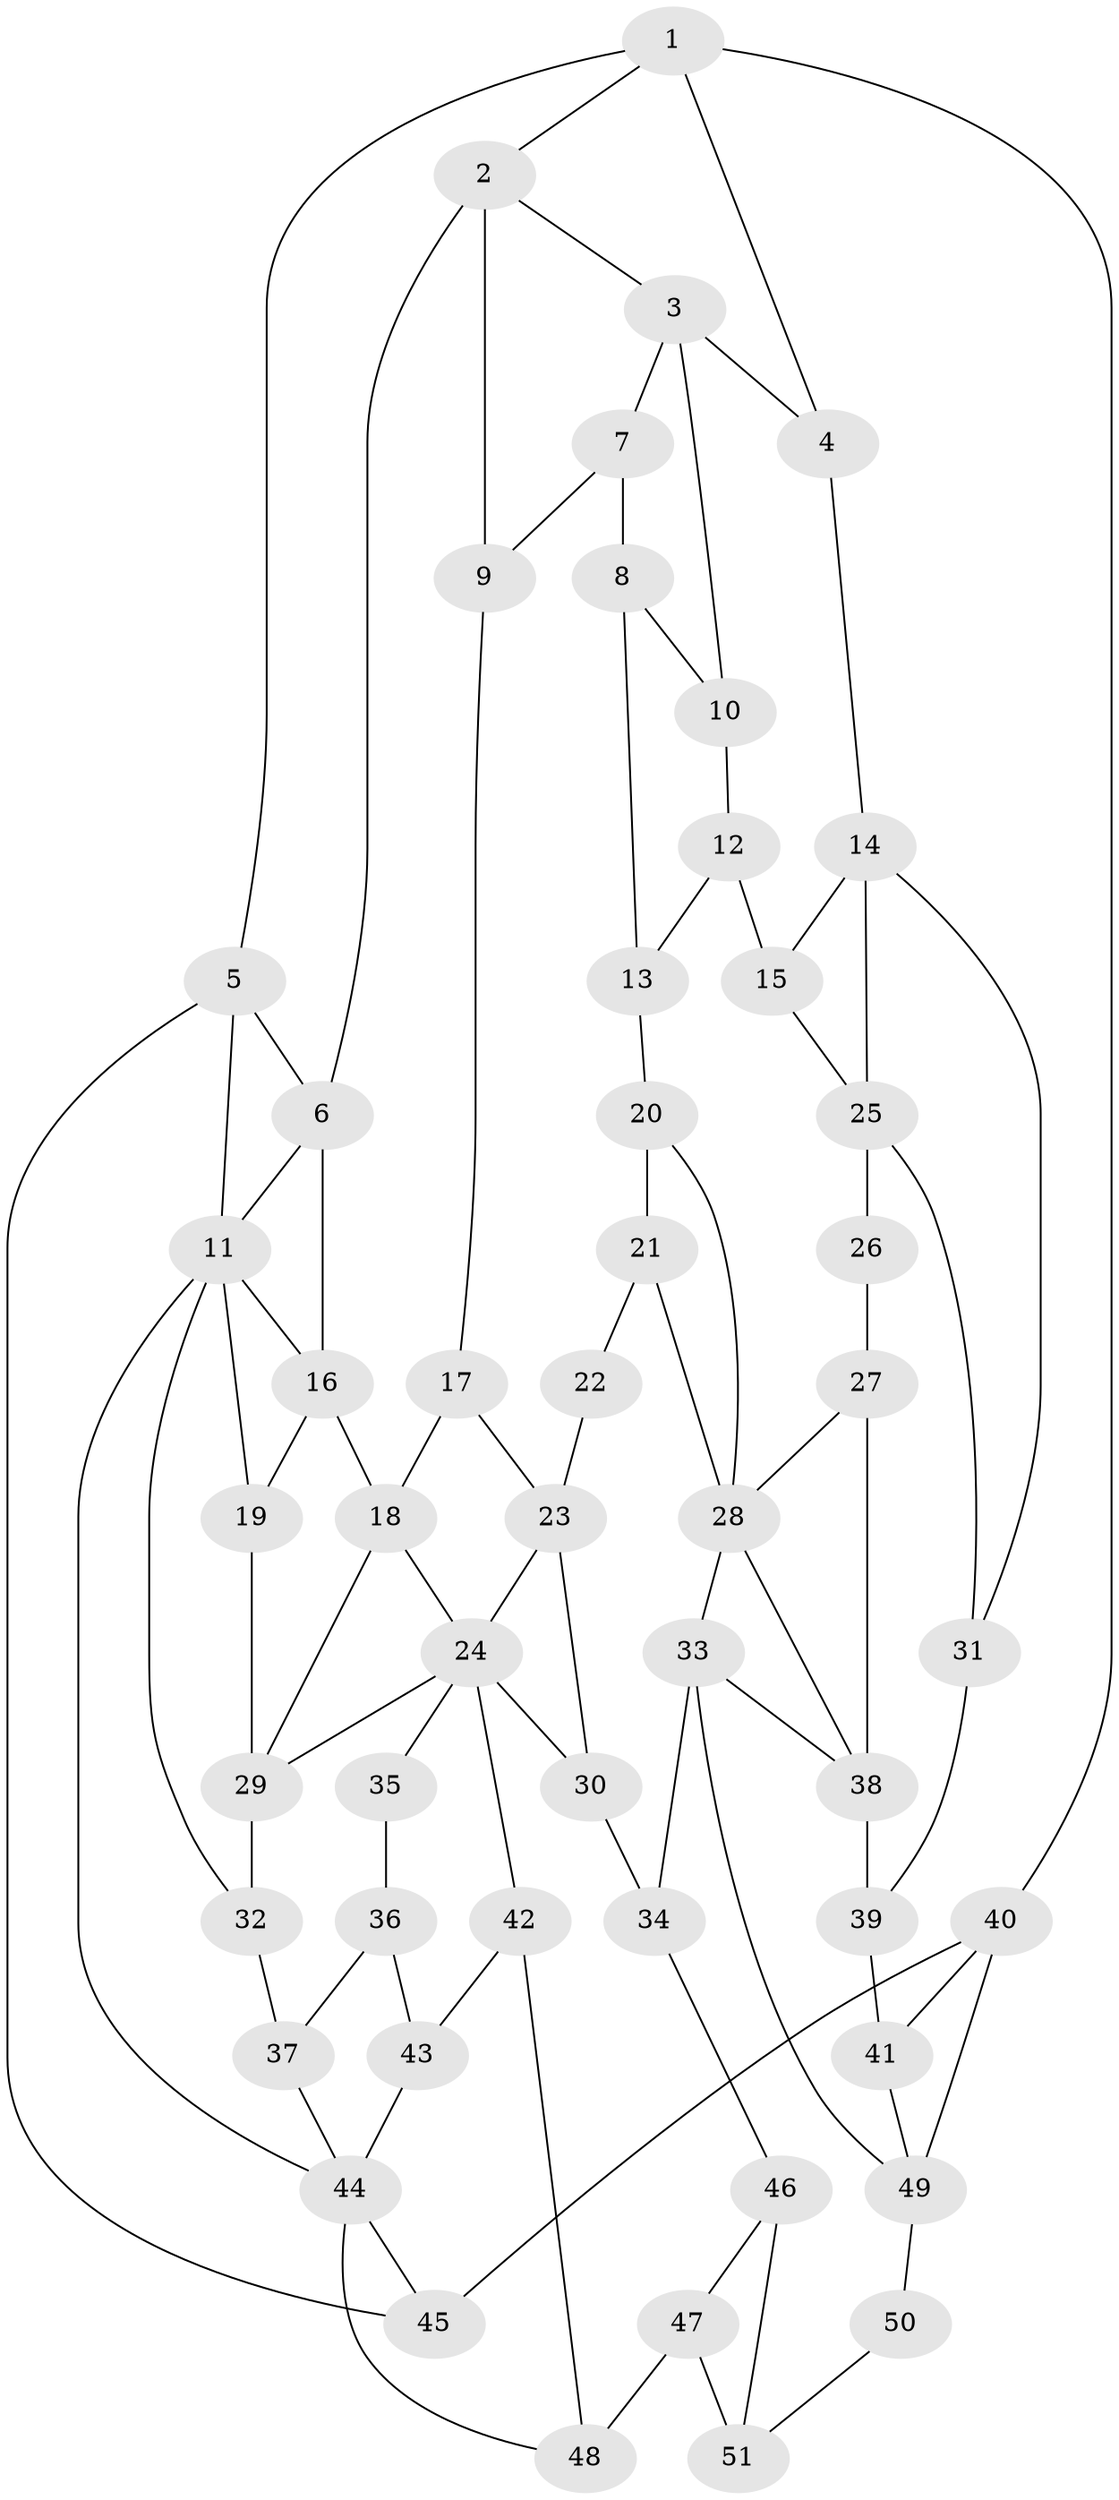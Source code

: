 // original degree distribution, {3: 0.015873015873015872, 4: 0.2222222222222222, 6: 0.20634920634920634, 5: 0.5555555555555556}
// Generated by graph-tools (version 1.1) at 2025/54/03/04/25 22:54:41]
// undirected, 51 vertices, 87 edges
graph export_dot {
  node [color=gray90,style=filled];
  1;
  2;
  3;
  4;
  5;
  6;
  7;
  8;
  9;
  10;
  11;
  12;
  13;
  14;
  15;
  16;
  17;
  18;
  19;
  20;
  21;
  22;
  23;
  24;
  25;
  26;
  27;
  28;
  29;
  30;
  31;
  32;
  33;
  34;
  35;
  36;
  37;
  38;
  39;
  40;
  41;
  42;
  43;
  44;
  45;
  46;
  47;
  48;
  49;
  50;
  51;
  1 -- 2 [weight=1.0];
  1 -- 4 [weight=1.0];
  1 -- 5 [weight=1.0];
  1 -- 40 [weight=1.0];
  2 -- 3 [weight=1.0];
  2 -- 6 [weight=2.0];
  2 -- 9 [weight=1.0];
  3 -- 4 [weight=1.0];
  3 -- 7 [weight=1.0];
  3 -- 10 [weight=1.0];
  4 -- 14 [weight=1.0];
  5 -- 6 [weight=1.0];
  5 -- 11 [weight=1.0];
  5 -- 45 [weight=1.0];
  6 -- 11 [weight=1.0];
  6 -- 16 [weight=2.0];
  7 -- 8 [weight=4.0];
  7 -- 9 [weight=1.0];
  8 -- 10 [weight=1.0];
  8 -- 13 [weight=1.0];
  9 -- 17 [weight=1.0];
  10 -- 12 [weight=1.0];
  11 -- 16 [weight=1.0];
  11 -- 19 [weight=1.0];
  11 -- 32 [weight=1.0];
  11 -- 44 [weight=1.0];
  12 -- 13 [weight=1.0];
  12 -- 15 [weight=2.0];
  13 -- 20 [weight=1.0];
  14 -- 15 [weight=1.0];
  14 -- 25 [weight=1.0];
  14 -- 31 [weight=1.0];
  15 -- 25 [weight=2.0];
  16 -- 18 [weight=2.0];
  16 -- 19 [weight=1.0];
  17 -- 18 [weight=1.0];
  17 -- 23 [weight=2.0];
  18 -- 24 [weight=1.0];
  18 -- 29 [weight=1.0];
  19 -- 29 [weight=1.0];
  20 -- 21 [weight=1.0];
  20 -- 28 [weight=1.0];
  21 -- 22 [weight=1.0];
  21 -- 28 [weight=1.0];
  22 -- 23 [weight=2.0];
  23 -- 24 [weight=1.0];
  23 -- 30 [weight=1.0];
  24 -- 29 [weight=1.0];
  24 -- 30 [weight=1.0];
  24 -- 35 [weight=1.0];
  24 -- 42 [weight=1.0];
  25 -- 26 [weight=2.0];
  25 -- 31 [weight=1.0];
  26 -- 27 [weight=1.0];
  27 -- 28 [weight=1.0];
  27 -- 38 [weight=2.0];
  28 -- 33 [weight=2.0];
  28 -- 38 [weight=1.0];
  29 -- 32 [weight=1.0];
  30 -- 34 [weight=1.0];
  31 -- 39 [weight=2.0];
  32 -- 37 [weight=2.0];
  33 -- 34 [weight=1.0];
  33 -- 38 [weight=1.0];
  33 -- 49 [weight=1.0];
  34 -- 46 [weight=1.0];
  35 -- 36 [weight=2.0];
  36 -- 37 [weight=2.0];
  36 -- 43 [weight=2.0];
  37 -- 44 [weight=1.0];
  38 -- 39 [weight=2.0];
  39 -- 41 [weight=2.0];
  40 -- 41 [weight=1.0];
  40 -- 45 [weight=2.0];
  40 -- 49 [weight=2.0];
  41 -- 49 [weight=1.0];
  42 -- 43 [weight=2.0];
  42 -- 48 [weight=1.0];
  43 -- 44 [weight=1.0];
  44 -- 45 [weight=2.0];
  44 -- 48 [weight=1.0];
  46 -- 47 [weight=1.0];
  46 -- 51 [weight=1.0];
  47 -- 48 [weight=2.0];
  47 -- 51 [weight=3.0];
  49 -- 50 [weight=2.0];
  50 -- 51 [weight=2.0];
}
